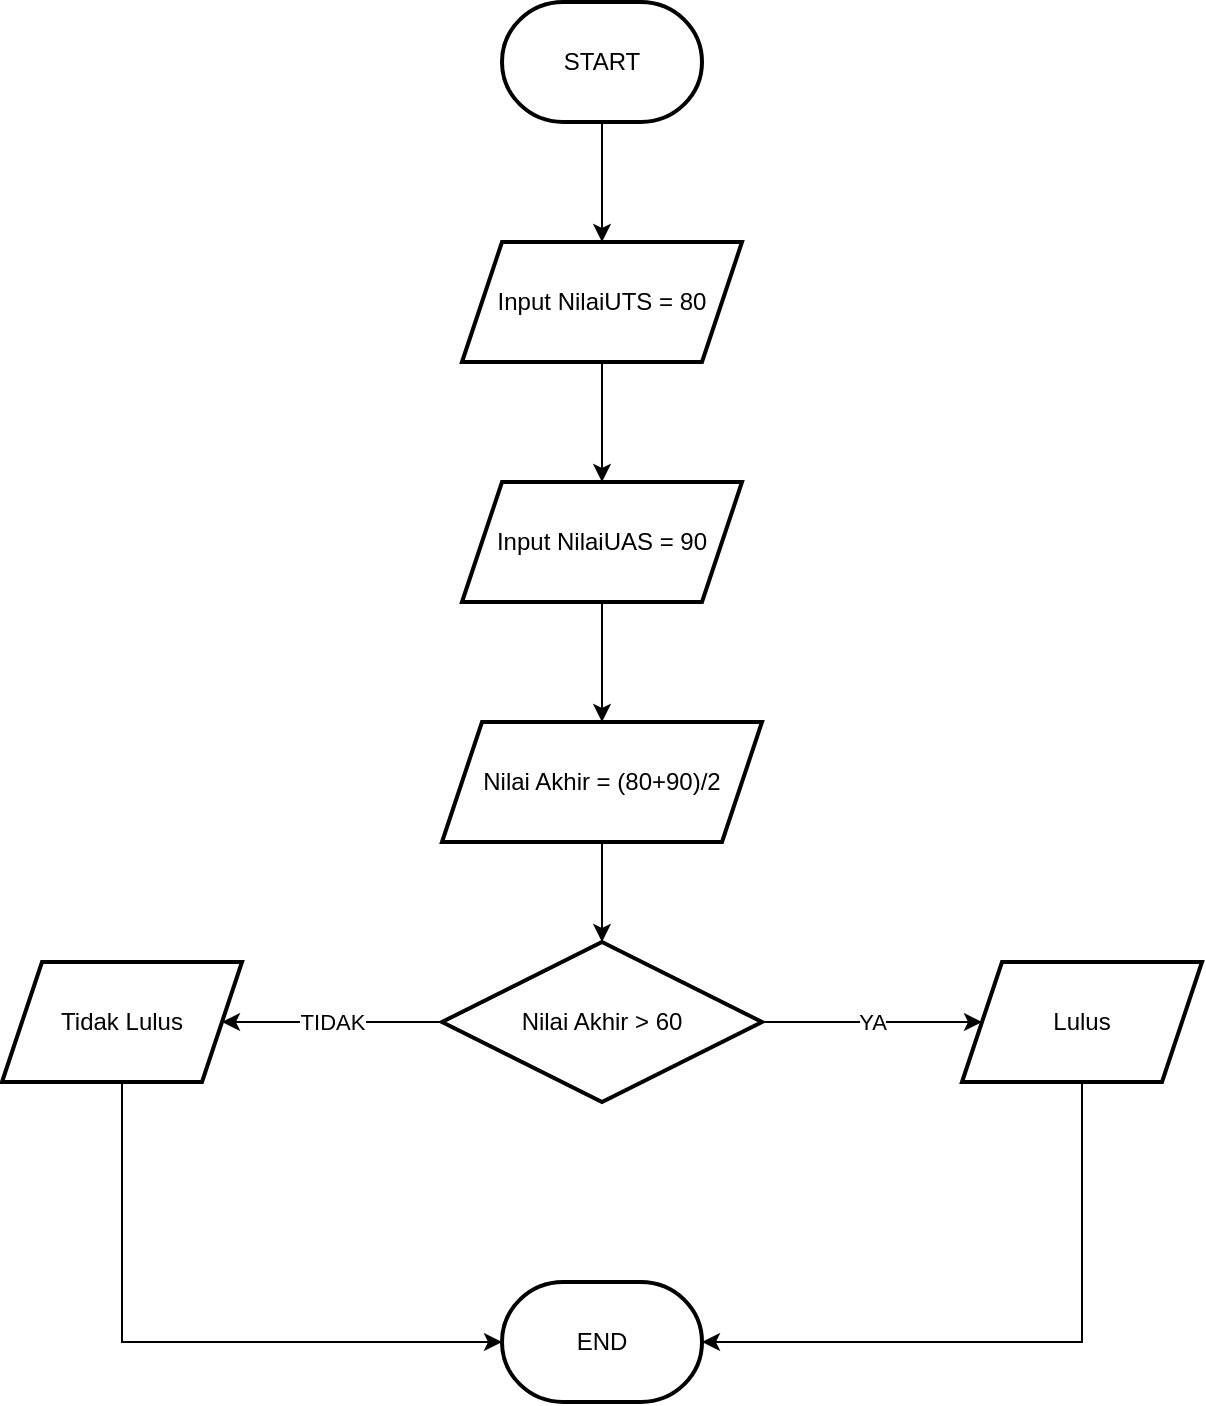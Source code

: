 <mxfile version="22.1.7" type="github">
  <diagram name="Halaman-1" id="FFYRQpfm7FogwspHMa4C">
    <mxGraphModel dx="880" dy="446" grid="1" gridSize="10" guides="1" tooltips="1" connect="1" arrows="1" fold="1" page="1" pageScale="1" pageWidth="827" pageHeight="1169" math="0" shadow="0">
      <root>
        <mxCell id="0" />
        <mxCell id="1" parent="0" />
        <mxCell id="W6FMqaKkqbgpOwExHW5o-3" value="" style="edgeStyle=orthogonalEdgeStyle;rounded=0;orthogonalLoop=1;jettySize=auto;html=1;" edge="1" parent="1" source="W6FMqaKkqbgpOwExHW5o-1" target="W6FMqaKkqbgpOwExHW5o-2">
          <mxGeometry relative="1" as="geometry" />
        </mxCell>
        <mxCell id="W6FMqaKkqbgpOwExHW5o-1" value="START" style="strokeWidth=2;html=1;shape=mxgraph.flowchart.terminator;whiteSpace=wrap;" vertex="1" parent="1">
          <mxGeometry x="350" y="50" width="100" height="60" as="geometry" />
        </mxCell>
        <mxCell id="W6FMqaKkqbgpOwExHW5o-5" value="" style="edgeStyle=orthogonalEdgeStyle;rounded=0;orthogonalLoop=1;jettySize=auto;html=1;" edge="1" parent="1" source="W6FMqaKkqbgpOwExHW5o-2" target="W6FMqaKkqbgpOwExHW5o-4">
          <mxGeometry relative="1" as="geometry" />
        </mxCell>
        <mxCell id="W6FMqaKkqbgpOwExHW5o-2" value="Input NilaiUTS = 80" style="shape=parallelogram;perimeter=parallelogramPerimeter;whiteSpace=wrap;html=1;fixedSize=1;strokeWidth=2;" vertex="1" parent="1">
          <mxGeometry x="330" y="170" width="140" height="60" as="geometry" />
        </mxCell>
        <mxCell id="W6FMqaKkqbgpOwExHW5o-7" value="" style="edgeStyle=orthogonalEdgeStyle;rounded=0;orthogonalLoop=1;jettySize=auto;html=1;" edge="1" parent="1" source="W6FMqaKkqbgpOwExHW5o-4" target="W6FMqaKkqbgpOwExHW5o-6">
          <mxGeometry relative="1" as="geometry" />
        </mxCell>
        <mxCell id="W6FMqaKkqbgpOwExHW5o-4" value="Input NilaiUAS = 90" style="shape=parallelogram;perimeter=parallelogramPerimeter;whiteSpace=wrap;html=1;fixedSize=1;strokeWidth=2;" vertex="1" parent="1">
          <mxGeometry x="330" y="290" width="140" height="60" as="geometry" />
        </mxCell>
        <mxCell id="W6FMqaKkqbgpOwExHW5o-9" value="" style="edgeStyle=orthogonalEdgeStyle;rounded=0;orthogonalLoop=1;jettySize=auto;html=1;" edge="1" parent="1" source="W6FMqaKkqbgpOwExHW5o-6" target="W6FMqaKkqbgpOwExHW5o-8">
          <mxGeometry relative="1" as="geometry" />
        </mxCell>
        <mxCell id="W6FMqaKkqbgpOwExHW5o-6" value="Nilai Akhir = (80+90)/2" style="shape=parallelogram;perimeter=parallelogramPerimeter;whiteSpace=wrap;html=1;fixedSize=1;strokeWidth=2;" vertex="1" parent="1">
          <mxGeometry x="320" y="410" width="160" height="60" as="geometry" />
        </mxCell>
        <mxCell id="W6FMqaKkqbgpOwExHW5o-11" value="TIDAK" style="edgeStyle=orthogonalEdgeStyle;rounded=0;orthogonalLoop=1;jettySize=auto;html=1;" edge="1" parent="1" source="W6FMqaKkqbgpOwExHW5o-8" target="W6FMqaKkqbgpOwExHW5o-10">
          <mxGeometry relative="1" as="geometry" />
        </mxCell>
        <mxCell id="W6FMqaKkqbgpOwExHW5o-13" value="YA" style="edgeStyle=orthogonalEdgeStyle;rounded=0;orthogonalLoop=1;jettySize=auto;html=1;" edge="1" parent="1" source="W6FMqaKkqbgpOwExHW5o-8" target="W6FMqaKkqbgpOwExHW5o-12">
          <mxGeometry relative="1" as="geometry" />
        </mxCell>
        <mxCell id="W6FMqaKkqbgpOwExHW5o-8" value="Nilai Akhir &amp;gt; 60" style="rhombus;whiteSpace=wrap;html=1;strokeWidth=2;" vertex="1" parent="1">
          <mxGeometry x="320" y="520" width="160" height="80" as="geometry" />
        </mxCell>
        <mxCell id="W6FMqaKkqbgpOwExHW5o-10" value="Tidak Lulus" style="shape=parallelogram;perimeter=parallelogramPerimeter;whiteSpace=wrap;html=1;fixedSize=1;strokeWidth=2;" vertex="1" parent="1">
          <mxGeometry x="100" y="530" width="120" height="60" as="geometry" />
        </mxCell>
        <mxCell id="W6FMqaKkqbgpOwExHW5o-12" value="Lulus" style="shape=parallelogram;perimeter=parallelogramPerimeter;whiteSpace=wrap;html=1;fixedSize=1;strokeWidth=2;" vertex="1" parent="1">
          <mxGeometry x="580" y="530" width="120" height="60" as="geometry" />
        </mxCell>
        <mxCell id="W6FMqaKkqbgpOwExHW5o-14" value="END" style="strokeWidth=2;html=1;shape=mxgraph.flowchart.terminator;whiteSpace=wrap;" vertex="1" parent="1">
          <mxGeometry x="350" y="690" width="100" height="60" as="geometry" />
        </mxCell>
        <mxCell id="W6FMqaKkqbgpOwExHW5o-15" style="edgeStyle=orthogonalEdgeStyle;rounded=0;orthogonalLoop=1;jettySize=auto;html=1;exitX=0.5;exitY=1;exitDx=0;exitDy=0;entryX=0;entryY=0.5;entryDx=0;entryDy=0;entryPerimeter=0;" edge="1" parent="1" source="W6FMqaKkqbgpOwExHW5o-10" target="W6FMqaKkqbgpOwExHW5o-14">
          <mxGeometry relative="1" as="geometry" />
        </mxCell>
        <mxCell id="W6FMqaKkqbgpOwExHW5o-16" style="edgeStyle=orthogonalEdgeStyle;rounded=0;orthogonalLoop=1;jettySize=auto;html=1;exitX=0.5;exitY=1;exitDx=0;exitDy=0;entryX=1;entryY=0.5;entryDx=0;entryDy=0;entryPerimeter=0;" edge="1" parent="1" source="W6FMqaKkqbgpOwExHW5o-12" target="W6FMqaKkqbgpOwExHW5o-14">
          <mxGeometry relative="1" as="geometry" />
        </mxCell>
      </root>
    </mxGraphModel>
  </diagram>
</mxfile>
